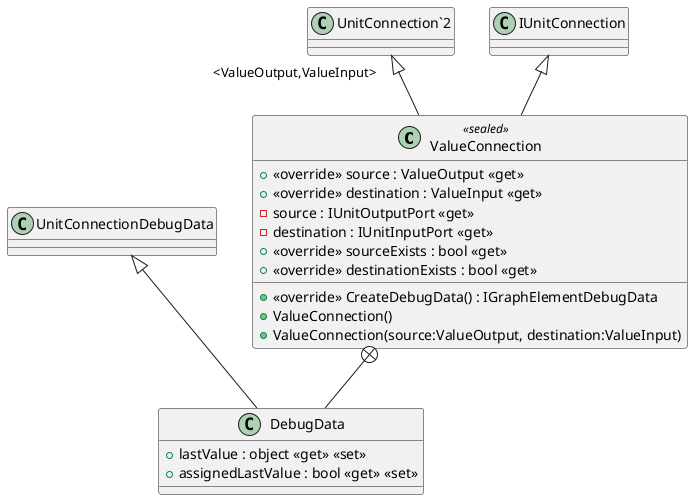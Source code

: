 @startuml
class ValueConnection <<sealed>> {
    + <<override>> CreateDebugData() : IGraphElementDebugData
    + ValueConnection()
    + ValueConnection(source:ValueOutput, destination:ValueInput)
    + <<override>> source : ValueOutput <<get>>
    + <<override>> destination : ValueInput <<get>>
    - source : IUnitOutputPort <<get>>
    - destination : IUnitInputPort <<get>>
    + <<override>> sourceExists : bool <<get>>
    + <<override>> destinationExists : bool <<get>>
}
class DebugData {
    + lastValue : object <<get>> <<set>>
    + assignedLastValue : bool <<get>> <<set>>
}
"UnitConnection`2" "<ValueOutput,ValueInput>" <|-- ValueConnection
IUnitConnection <|-- ValueConnection
ValueConnection +-- DebugData
UnitConnectionDebugData <|-- DebugData
@enduml
